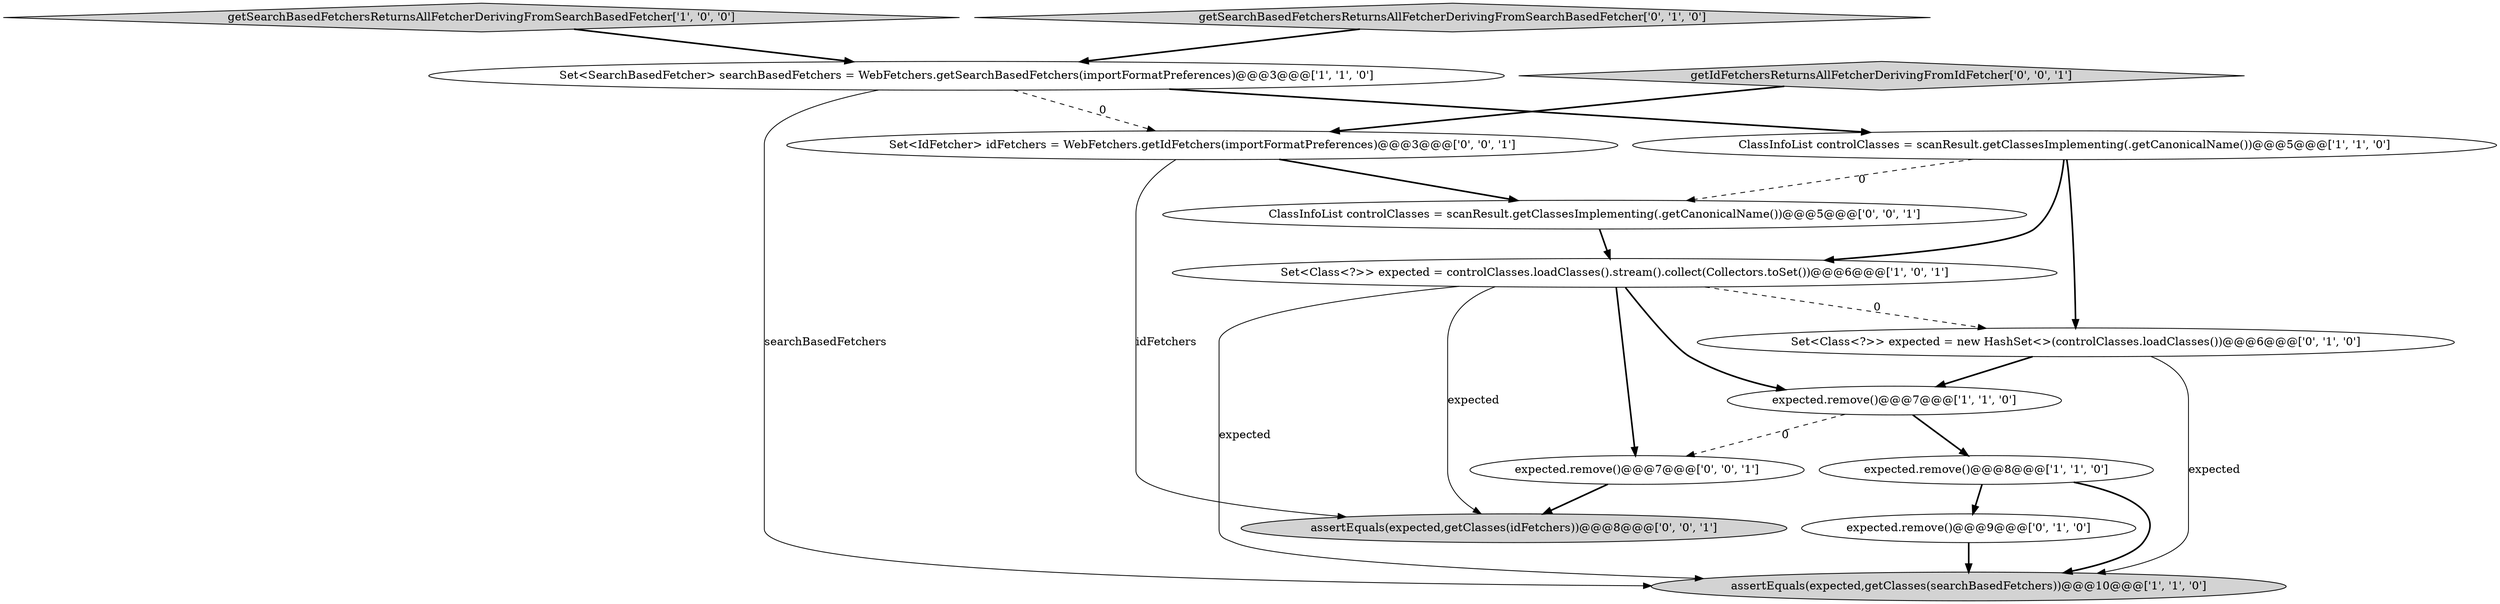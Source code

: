 digraph {
10 [style = filled, label = "ClassInfoList controlClasses = scanResult.getClassesImplementing(.getCanonicalName())@@@5@@@['0', '0', '1']", fillcolor = white, shape = ellipse image = "AAA0AAABBB3BBB"];
4 [style = filled, label = "expected.remove()@@@7@@@['1', '1', '0']", fillcolor = white, shape = ellipse image = "AAA0AAABBB1BBB"];
5 [style = filled, label = "Set<SearchBasedFetcher> searchBasedFetchers = WebFetchers.getSearchBasedFetchers(importFormatPreferences)@@@3@@@['1', '1', '0']", fillcolor = white, shape = ellipse image = "AAA0AAABBB1BBB"];
12 [style = filled, label = "assertEquals(expected,getClasses(idFetchers))@@@8@@@['0', '0', '1']", fillcolor = lightgray, shape = ellipse image = "AAA0AAABBB3BBB"];
1 [style = filled, label = "getSearchBasedFetchersReturnsAllFetcherDerivingFromSearchBasedFetcher['1', '0', '0']", fillcolor = lightgray, shape = diamond image = "AAA0AAABBB1BBB"];
2 [style = filled, label = "Set<Class<?>> expected = controlClasses.loadClasses().stream().collect(Collectors.toSet())@@@6@@@['1', '0', '1']", fillcolor = white, shape = ellipse image = "AAA0AAABBB1BBB"];
0 [style = filled, label = "assertEquals(expected,getClasses(searchBasedFetchers))@@@10@@@['1', '1', '0']", fillcolor = lightgray, shape = ellipse image = "AAA0AAABBB1BBB"];
8 [style = filled, label = "expected.remove()@@@9@@@['0', '1', '0']", fillcolor = white, shape = ellipse image = "AAA1AAABBB2BBB"];
9 [style = filled, label = "getSearchBasedFetchersReturnsAllFetcherDerivingFromSearchBasedFetcher['0', '1', '0']", fillcolor = lightgray, shape = diamond image = "AAA0AAABBB2BBB"];
6 [style = filled, label = "expected.remove()@@@8@@@['1', '1', '0']", fillcolor = white, shape = ellipse image = "AAA0AAABBB1BBB"];
13 [style = filled, label = "Set<IdFetcher> idFetchers = WebFetchers.getIdFetchers(importFormatPreferences)@@@3@@@['0', '0', '1']", fillcolor = white, shape = ellipse image = "AAA0AAABBB3BBB"];
11 [style = filled, label = "expected.remove()@@@7@@@['0', '0', '1']", fillcolor = white, shape = ellipse image = "AAA0AAABBB3BBB"];
7 [style = filled, label = "Set<Class<?>> expected = new HashSet<>(controlClasses.loadClasses())@@@6@@@['0', '1', '0']", fillcolor = white, shape = ellipse image = "AAA1AAABBB2BBB"];
3 [style = filled, label = "ClassInfoList controlClasses = scanResult.getClassesImplementing(.getCanonicalName())@@@5@@@['1', '1', '0']", fillcolor = white, shape = ellipse image = "AAA0AAABBB1BBB"];
14 [style = filled, label = "getIdFetchersReturnsAllFetcherDerivingFromIdFetcher['0', '0', '1']", fillcolor = lightgray, shape = diamond image = "AAA0AAABBB3BBB"];
4->6 [style = bold, label=""];
4->11 [style = dashed, label="0"];
5->13 [style = dashed, label="0"];
2->12 [style = solid, label="expected"];
2->4 [style = bold, label=""];
10->2 [style = bold, label=""];
11->12 [style = bold, label=""];
2->0 [style = solid, label="expected"];
8->0 [style = bold, label=""];
3->2 [style = bold, label=""];
2->11 [style = bold, label=""];
3->10 [style = dashed, label="0"];
6->0 [style = bold, label=""];
14->13 [style = bold, label=""];
5->0 [style = solid, label="searchBasedFetchers"];
3->7 [style = bold, label=""];
6->8 [style = bold, label=""];
2->7 [style = dashed, label="0"];
7->4 [style = bold, label=""];
13->12 [style = solid, label="idFetchers"];
7->0 [style = solid, label="expected"];
5->3 [style = bold, label=""];
13->10 [style = bold, label=""];
9->5 [style = bold, label=""];
1->5 [style = bold, label=""];
}
